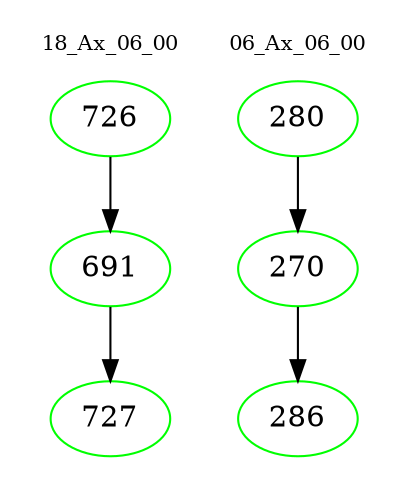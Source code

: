 digraph{
subgraph cluster_0 {
color = white
label = "18_Ax_06_00";
fontsize=10;
T0_726 [label="726", color="green"]
T0_726 -> T0_691 [color="black"]
T0_691 [label="691", color="green"]
T0_691 -> T0_727 [color="black"]
T0_727 [label="727", color="green"]
}
subgraph cluster_1 {
color = white
label = "06_Ax_06_00";
fontsize=10;
T1_280 [label="280", color="green"]
T1_280 -> T1_270 [color="black"]
T1_270 [label="270", color="green"]
T1_270 -> T1_286 [color="black"]
T1_286 [label="286", color="green"]
}
}
